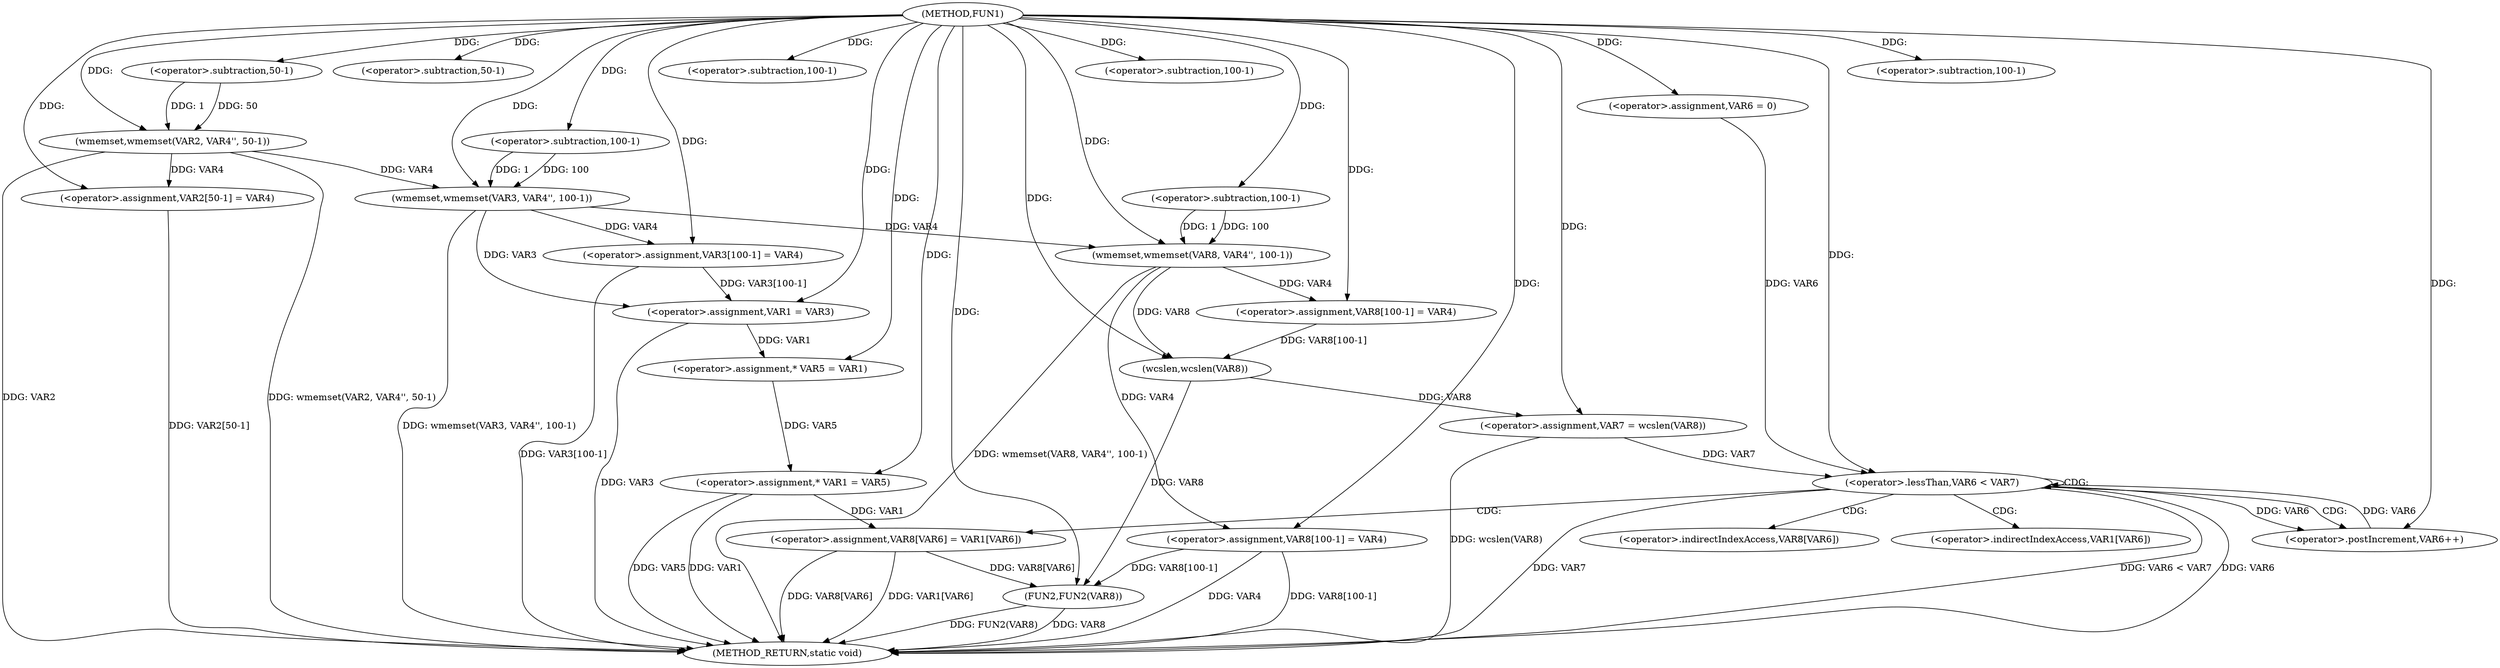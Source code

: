 digraph FUN1 {  
"1000100" [label = "(METHOD,FUN1)" ]
"1000190" [label = "(METHOD_RETURN,static void)" ]
"1000105" [label = "(wmemset,wmemset(VAR2, VAR4'', 50-1))" ]
"1000108" [label = "(<operator>.subtraction,50-1)" ]
"1000111" [label = "(<operator>.assignment,VAR2[50-1] = VAR4)" ]
"1000114" [label = "(<operator>.subtraction,50-1)" ]
"1000118" [label = "(wmemset,wmemset(VAR3, VAR4'', 100-1))" ]
"1000121" [label = "(<operator>.subtraction,100-1)" ]
"1000124" [label = "(<operator>.assignment,VAR3[100-1] = VAR4)" ]
"1000127" [label = "(<operator>.subtraction,100-1)" ]
"1000131" [label = "(<operator>.assignment,VAR1 = VAR3)" ]
"1000136" [label = "(<operator>.assignment,* VAR5 = VAR1)" ]
"1000140" [label = "(<operator>.assignment,* VAR1 = VAR5)" ]
"1000147" [label = "(wmemset,wmemset(VAR8, VAR4'', 100-1))" ]
"1000150" [label = "(<operator>.subtraction,100-1)" ]
"1000153" [label = "(<operator>.assignment,VAR8[100-1] = VAR4)" ]
"1000156" [label = "(<operator>.subtraction,100-1)" ]
"1000160" [label = "(<operator>.assignment,VAR7 = wcslen(VAR8))" ]
"1000162" [label = "(wcslen,wcslen(VAR8))" ]
"1000165" [label = "(<operator>.assignment,VAR6 = 0)" ]
"1000168" [label = "(<operator>.lessThan,VAR6 < VAR7)" ]
"1000171" [label = "(<operator>.postIncrement,VAR6++)" ]
"1000174" [label = "(<operator>.assignment,VAR8[VAR6] = VAR1[VAR6])" ]
"1000181" [label = "(<operator>.assignment,VAR8[100-1] = VAR4)" ]
"1000184" [label = "(<operator>.subtraction,100-1)" ]
"1000188" [label = "(FUN2,FUN2(VAR8))" ]
"1000175" [label = "(<operator>.indirectIndexAccess,VAR8[VAR6])" ]
"1000178" [label = "(<operator>.indirectIndexAccess,VAR1[VAR6])" ]
  "1000168" -> "1000190"  [ label = "DDG: VAR6 < VAR7"] 
  "1000124" -> "1000190"  [ label = "DDG: VAR3[100-1]"] 
  "1000168" -> "1000190"  [ label = "DDG: VAR6"] 
  "1000105" -> "1000190"  [ label = "DDG: wmemset(VAR2, VAR4'', 50-1)"] 
  "1000140" -> "1000190"  [ label = "DDG: VAR1"] 
  "1000118" -> "1000190"  [ label = "DDG: wmemset(VAR3, VAR4'', 100-1)"] 
  "1000168" -> "1000190"  [ label = "DDG: VAR7"] 
  "1000160" -> "1000190"  [ label = "DDG: wcslen(VAR8)"] 
  "1000181" -> "1000190"  [ label = "DDG: VAR8[100-1]"] 
  "1000188" -> "1000190"  [ label = "DDG: FUN2(VAR8)"] 
  "1000174" -> "1000190"  [ label = "DDG: VAR1[VAR6]"] 
  "1000181" -> "1000190"  [ label = "DDG: VAR4"] 
  "1000140" -> "1000190"  [ label = "DDG: VAR5"] 
  "1000188" -> "1000190"  [ label = "DDG: VAR8"] 
  "1000131" -> "1000190"  [ label = "DDG: VAR3"] 
  "1000111" -> "1000190"  [ label = "DDG: VAR2[50-1]"] 
  "1000147" -> "1000190"  [ label = "DDG: wmemset(VAR8, VAR4'', 100-1)"] 
  "1000105" -> "1000190"  [ label = "DDG: VAR2"] 
  "1000174" -> "1000190"  [ label = "DDG: VAR8[VAR6]"] 
  "1000100" -> "1000105"  [ label = "DDG: "] 
  "1000108" -> "1000105"  [ label = "DDG: 50"] 
  "1000108" -> "1000105"  [ label = "DDG: 1"] 
  "1000100" -> "1000108"  [ label = "DDG: "] 
  "1000105" -> "1000111"  [ label = "DDG: VAR4"] 
  "1000100" -> "1000111"  [ label = "DDG: "] 
  "1000100" -> "1000114"  [ label = "DDG: "] 
  "1000100" -> "1000118"  [ label = "DDG: "] 
  "1000105" -> "1000118"  [ label = "DDG: VAR4"] 
  "1000121" -> "1000118"  [ label = "DDG: 100"] 
  "1000121" -> "1000118"  [ label = "DDG: 1"] 
  "1000100" -> "1000121"  [ label = "DDG: "] 
  "1000118" -> "1000124"  [ label = "DDG: VAR4"] 
  "1000100" -> "1000124"  [ label = "DDG: "] 
  "1000100" -> "1000127"  [ label = "DDG: "] 
  "1000124" -> "1000131"  [ label = "DDG: VAR3[100-1]"] 
  "1000118" -> "1000131"  [ label = "DDG: VAR3"] 
  "1000100" -> "1000131"  [ label = "DDG: "] 
  "1000131" -> "1000136"  [ label = "DDG: VAR1"] 
  "1000100" -> "1000136"  [ label = "DDG: "] 
  "1000136" -> "1000140"  [ label = "DDG: VAR5"] 
  "1000100" -> "1000140"  [ label = "DDG: "] 
  "1000100" -> "1000147"  [ label = "DDG: "] 
  "1000118" -> "1000147"  [ label = "DDG: VAR4"] 
  "1000150" -> "1000147"  [ label = "DDG: 100"] 
  "1000150" -> "1000147"  [ label = "DDG: 1"] 
  "1000100" -> "1000150"  [ label = "DDG: "] 
  "1000147" -> "1000153"  [ label = "DDG: VAR4"] 
  "1000100" -> "1000153"  [ label = "DDG: "] 
  "1000100" -> "1000156"  [ label = "DDG: "] 
  "1000162" -> "1000160"  [ label = "DDG: VAR8"] 
  "1000100" -> "1000160"  [ label = "DDG: "] 
  "1000147" -> "1000162"  [ label = "DDG: VAR8"] 
  "1000153" -> "1000162"  [ label = "DDG: VAR8[100-1]"] 
  "1000100" -> "1000162"  [ label = "DDG: "] 
  "1000100" -> "1000165"  [ label = "DDG: "] 
  "1000171" -> "1000168"  [ label = "DDG: VAR6"] 
  "1000165" -> "1000168"  [ label = "DDG: VAR6"] 
  "1000100" -> "1000168"  [ label = "DDG: "] 
  "1000160" -> "1000168"  [ label = "DDG: VAR7"] 
  "1000168" -> "1000171"  [ label = "DDG: VAR6"] 
  "1000100" -> "1000171"  [ label = "DDG: "] 
  "1000140" -> "1000174"  [ label = "DDG: VAR1"] 
  "1000100" -> "1000181"  [ label = "DDG: "] 
  "1000147" -> "1000181"  [ label = "DDG: VAR4"] 
  "1000100" -> "1000184"  [ label = "DDG: "] 
  "1000181" -> "1000188"  [ label = "DDG: VAR8[100-1]"] 
  "1000162" -> "1000188"  [ label = "DDG: VAR8"] 
  "1000174" -> "1000188"  [ label = "DDG: VAR8[VAR6]"] 
  "1000100" -> "1000188"  [ label = "DDG: "] 
  "1000168" -> "1000168"  [ label = "CDG: "] 
  "1000168" -> "1000171"  [ label = "CDG: "] 
  "1000168" -> "1000178"  [ label = "CDG: "] 
  "1000168" -> "1000174"  [ label = "CDG: "] 
  "1000168" -> "1000175"  [ label = "CDG: "] 
}
